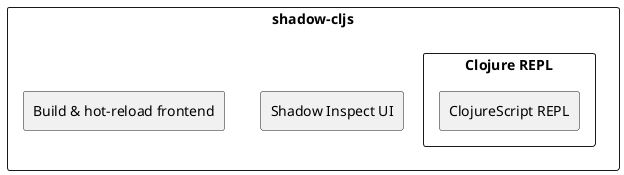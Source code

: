 @startuml "Overview of Cljs tooling"
rectangle shadow-cljs {
    rectangle "Shadow Inspect UI"
    rectangle "Clojure REPL" {
        rectangle "ClojureScript REPL"
    }
    rectangle "Build & hot-reload frontend"
}

@enduml